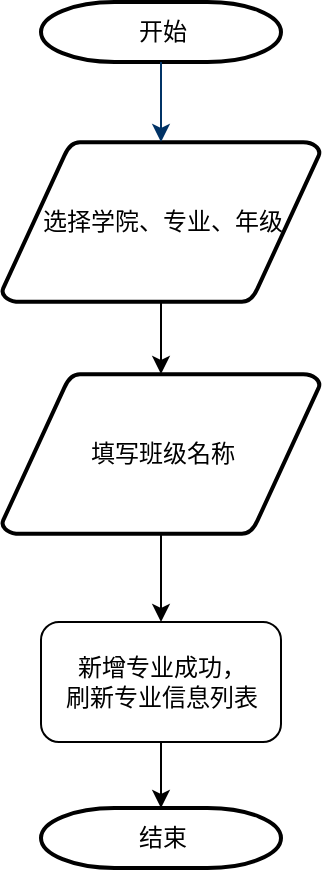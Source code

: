 <mxfile version="27.1.4">
  <diagram name="第 1 页" id="mgjdfwV87sD4iu_dyT5_">
    <mxGraphModel dx="946" dy="607" grid="0" gridSize="10" guides="1" tooltips="1" connect="1" arrows="1" fold="1" page="1" pageScale="1" pageWidth="827" pageHeight="1169" math="0" shadow="0">
      <root>
        <mxCell id="0" />
        <mxCell id="1" parent="0" />
        <mxCell id="uLvUj2W3mAGPU_qv6HFf-93" value="开始" style="shape=mxgraph.flowchart.terminator;strokeWidth=2;gradientColor=none;gradientDirection=north;fontStyle=0;html=1;" vertex="1" parent="1">
          <mxGeometry x="206.5" y="286" width="120" height="30" as="geometry" />
        </mxCell>
        <mxCell id="uLvUj2W3mAGPU_qv6HFf-94" value="" style="edgeStyle=orthogonalEdgeStyle;rounded=0;orthogonalLoop=1;jettySize=auto;html=1;" edge="1" parent="1" source="uLvUj2W3mAGPU_qv6HFf-95" target="uLvUj2W3mAGPU_qv6HFf-101">
          <mxGeometry relative="1" as="geometry" />
        </mxCell>
        <mxCell id="uLvUj2W3mAGPU_qv6HFf-95" value="选择学院、专业、年级" style="shape=mxgraph.flowchart.data;strokeWidth=2;gradientColor=none;gradientDirection=north;fontStyle=0;html=1;" vertex="1" parent="1">
          <mxGeometry x="187" y="356" width="159" height="80" as="geometry" />
        </mxCell>
        <mxCell id="uLvUj2W3mAGPU_qv6HFf-96" style="fontStyle=1;strokeColor=#003366;strokeWidth=1;html=1;" edge="1" parent="1" source="uLvUj2W3mAGPU_qv6HFf-93" target="uLvUj2W3mAGPU_qv6HFf-95">
          <mxGeometry relative="1" as="geometry" />
        </mxCell>
        <mxCell id="uLvUj2W3mAGPU_qv6HFf-97" value="结束" style="shape=mxgraph.flowchart.terminator;strokeWidth=2;gradientColor=none;gradientDirection=north;fontStyle=0;html=1;" vertex="1" parent="1">
          <mxGeometry x="206.5" y="689" width="120" height="30" as="geometry" />
        </mxCell>
        <mxCell id="uLvUj2W3mAGPU_qv6HFf-98" value="" style="edgeStyle=orthogonalEdgeStyle;rounded=0;orthogonalLoop=1;jettySize=auto;html=1;" edge="1" parent="1" source="uLvUj2W3mAGPU_qv6HFf-99" target="uLvUj2W3mAGPU_qv6HFf-97">
          <mxGeometry relative="1" as="geometry" />
        </mxCell>
        <mxCell id="uLvUj2W3mAGPU_qv6HFf-99" value="新增专业成功，&lt;div&gt;刷新专业信息列表&lt;/div&gt;" style="rounded=1;whiteSpace=wrap;html=1;" vertex="1" parent="1">
          <mxGeometry x="206.5" y="596" width="120" height="60" as="geometry" />
        </mxCell>
        <mxCell id="uLvUj2W3mAGPU_qv6HFf-100" value="" style="edgeStyle=orthogonalEdgeStyle;rounded=0;orthogonalLoop=1;jettySize=auto;html=1;" edge="1" parent="1" source="uLvUj2W3mAGPU_qv6HFf-101" target="uLvUj2W3mAGPU_qv6HFf-99">
          <mxGeometry relative="1" as="geometry" />
        </mxCell>
        <mxCell id="uLvUj2W3mAGPU_qv6HFf-101" value="填写班级名称" style="shape=mxgraph.flowchart.data;strokeWidth=2;gradientColor=none;gradientDirection=north;fontStyle=0;html=1;" vertex="1" parent="1">
          <mxGeometry x="187" y="472" width="159" height="80" as="geometry" />
        </mxCell>
      </root>
    </mxGraphModel>
  </diagram>
</mxfile>
